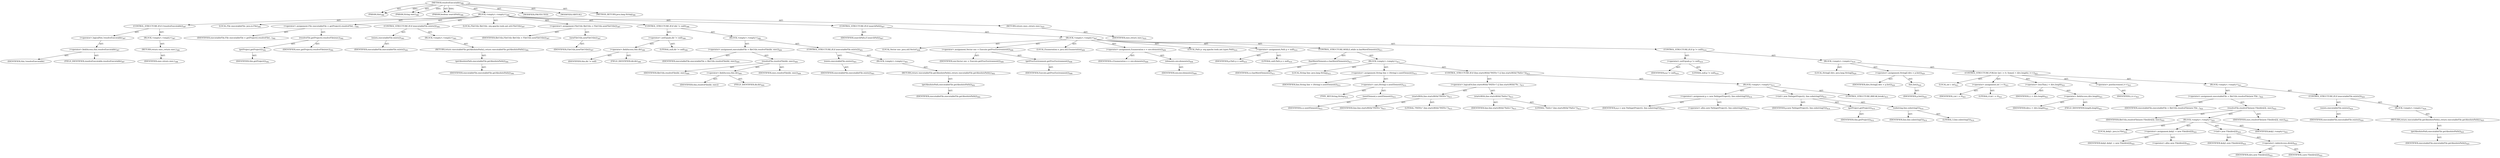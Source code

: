 digraph "resolveExecutable" {  
"111669149720" [label = <(METHOD,resolveExecutable)<SUB>386</SUB>> ]
"115964117001" [label = <(PARAM,this)<SUB>386</SUB>> ]
"115964117047" [label = <(PARAM,String exec)<SUB>386</SUB>> ]
"115964117048" [label = <(PARAM,boolean searchPath)<SUB>386</SUB>> ]
"25769803804" [label = <(BLOCK,&lt;empty&gt;,&lt;empty&gt;)<SUB>386</SUB>> ]
"47244640259" [label = <(CONTROL_STRUCTURE,IF,if (!resolveExecutable))<SUB>387</SUB>> ]
"30064771161" [label = <(&lt;operator&gt;.logicalNot,!resolveExecutable)<SUB>387</SUB>> ]
"30064771162" [label = <(&lt;operator&gt;.fieldAccess,this.resolveExecutable)<SUB>387</SUB>> ]
"68719476838" [label = <(IDENTIFIER,this,!resolveExecutable)> ]
"55834574888" [label = <(FIELD_IDENTIFIER,resolveExecutable,resolveExecutable)<SUB>387</SUB>> ]
"25769803805" [label = <(BLOCK,&lt;empty&gt;,&lt;empty&gt;)<SUB>387</SUB>> ]
"146028888066" [label = <(RETURN,return exec;,return exec;)<SUB>388</SUB>> ]
"68719476839" [label = <(IDENTIFIER,exec,return exec;)<SUB>388</SUB>> ]
"94489280514" [label = <(LOCAL,File executableFile: java.io.File)<SUB>392</SUB>> ]
"30064771163" [label = <(&lt;operator&gt;.assignment,File executableFile = getProject().resolveFile(...)<SUB>392</SUB>> ]
"68719476840" [label = <(IDENTIFIER,executableFile,File executableFile = getProject().resolveFile(...)<SUB>392</SUB>> ]
"30064771164" [label = <(resolveFile,getProject().resolveFile(exec))<SUB>392</SUB>> ]
"30064771165" [label = <(getProject,getProject())<SUB>392</SUB>> ]
"68719476746" [label = <(IDENTIFIER,this,getProject())<SUB>392</SUB>> ]
"68719476841" [label = <(IDENTIFIER,exec,getProject().resolveFile(exec))<SUB>392</SUB>> ]
"47244640260" [label = <(CONTROL_STRUCTURE,IF,if (executableFile.exists()))<SUB>393</SUB>> ]
"30064771166" [label = <(exists,executableFile.exists())<SUB>393</SUB>> ]
"68719476842" [label = <(IDENTIFIER,executableFile,executableFile.exists())<SUB>393</SUB>> ]
"25769803806" [label = <(BLOCK,&lt;empty&gt;,&lt;empty&gt;)<SUB>393</SUB>> ]
"146028888067" [label = <(RETURN,return executableFile.getAbsolutePath();,return executableFile.getAbsolutePath();)<SUB>394</SUB>> ]
"30064771167" [label = <(getAbsolutePath,executableFile.getAbsolutePath())<SUB>394</SUB>> ]
"68719476843" [label = <(IDENTIFIER,executableFile,executableFile.getAbsolutePath())<SUB>394</SUB>> ]
"94489280515" [label = <(LOCAL,FileUtils fileUtils: org.apache.tools.ant.util.FileUtils)<SUB>397</SUB>> ]
"30064771168" [label = <(&lt;operator&gt;.assignment,FileUtils fileUtils = FileUtils.newFileUtils())<SUB>397</SUB>> ]
"68719476844" [label = <(IDENTIFIER,fileUtils,FileUtils fileUtils = FileUtils.newFileUtils())<SUB>397</SUB>> ]
"30064771169" [label = <(newFileUtils,newFileUtils())<SUB>397</SUB>> ]
"68719476845" [label = <(IDENTIFIER,FileUtils,newFileUtils())<SUB>397</SUB>> ]
"47244640261" [label = <(CONTROL_STRUCTURE,IF,if (dir != null))<SUB>399</SUB>> ]
"30064771170" [label = <(&lt;operator&gt;.notEquals,dir != null)<SUB>399</SUB>> ]
"30064771171" [label = <(&lt;operator&gt;.fieldAccess,this.dir)<SUB>399</SUB>> ]
"68719476846" [label = <(IDENTIFIER,this,dir != null)> ]
"55834574889" [label = <(FIELD_IDENTIFIER,dir,dir)<SUB>399</SUB>> ]
"90194313234" [label = <(LITERAL,null,dir != null)<SUB>399</SUB>> ]
"25769803807" [label = <(BLOCK,&lt;empty&gt;,&lt;empty&gt;)<SUB>399</SUB>> ]
"30064771172" [label = <(&lt;operator&gt;.assignment,executableFile = fileUtils.resolveFile(dir, exec))<SUB>400</SUB>> ]
"68719476847" [label = <(IDENTIFIER,executableFile,executableFile = fileUtils.resolveFile(dir, exec))<SUB>400</SUB>> ]
"30064771173" [label = <(resolveFile,resolveFile(dir, exec))<SUB>400</SUB>> ]
"68719476848" [label = <(IDENTIFIER,fileUtils,resolveFile(dir, exec))<SUB>400</SUB>> ]
"30064771174" [label = <(&lt;operator&gt;.fieldAccess,this.dir)<SUB>400</SUB>> ]
"68719476849" [label = <(IDENTIFIER,this,resolveFile(dir, exec))> ]
"55834574890" [label = <(FIELD_IDENTIFIER,dir,dir)<SUB>400</SUB>> ]
"68719476850" [label = <(IDENTIFIER,exec,resolveFile(dir, exec))<SUB>400</SUB>> ]
"47244640262" [label = <(CONTROL_STRUCTURE,IF,if (executableFile.exists()))<SUB>401</SUB>> ]
"30064771175" [label = <(exists,executableFile.exists())<SUB>401</SUB>> ]
"68719476851" [label = <(IDENTIFIER,executableFile,executableFile.exists())<SUB>401</SUB>> ]
"25769803808" [label = <(BLOCK,&lt;empty&gt;,&lt;empty&gt;)<SUB>401</SUB>> ]
"146028888068" [label = <(RETURN,return executableFile.getAbsolutePath();,return executableFile.getAbsolutePath();)<SUB>402</SUB>> ]
"30064771176" [label = <(getAbsolutePath,executableFile.getAbsolutePath())<SUB>402</SUB>> ]
"68719476852" [label = <(IDENTIFIER,executableFile,executableFile.getAbsolutePath())<SUB>402</SUB>> ]
"47244640263" [label = <(CONTROL_STRUCTURE,IF,if (searchPath))<SUB>407</SUB>> ]
"68719476853" [label = <(IDENTIFIER,searchPath,if (searchPath))<SUB>407</SUB>> ]
"25769803809" [label = <(BLOCK,&lt;empty&gt;,&lt;empty&gt;)<SUB>407</SUB>> ]
"94489280516" [label = <(LOCAL,Vector env: java.util.Vector)<SUB>408</SUB>> ]
"30064771177" [label = <(&lt;operator&gt;.assignment,Vector env = Execute.getProcEnvironment())<SUB>408</SUB>> ]
"68719476854" [label = <(IDENTIFIER,env,Vector env = Execute.getProcEnvironment())<SUB>408</SUB>> ]
"30064771178" [label = <(getProcEnvironment,getProcEnvironment())<SUB>408</SUB>> ]
"68719476855" [label = <(IDENTIFIER,Execute,getProcEnvironment())<SUB>408</SUB>> ]
"94489280517" [label = <(LOCAL,Enumeration e: java.util.Enumeration)<SUB>409</SUB>> ]
"30064771179" [label = <(&lt;operator&gt;.assignment,Enumeration e = env.elements())<SUB>409</SUB>> ]
"68719476856" [label = <(IDENTIFIER,e,Enumeration e = env.elements())<SUB>409</SUB>> ]
"30064771180" [label = <(elements,env.elements())<SUB>409</SUB>> ]
"68719476857" [label = <(IDENTIFIER,env,env.elements())<SUB>409</SUB>> ]
"94489280518" [label = <(LOCAL,Path p: org.apache.tools.ant.types.Path)<SUB>410</SUB>> ]
"30064771181" [label = <(&lt;operator&gt;.assignment,Path p = null)<SUB>410</SUB>> ]
"68719476858" [label = <(IDENTIFIER,p,Path p = null)<SUB>410</SUB>> ]
"90194313235" [label = <(LITERAL,null,Path p = null)<SUB>410</SUB>> ]
"47244640264" [label = <(CONTROL_STRUCTURE,WHILE,while (e.hasMoreElements()))<SUB>411</SUB>> ]
"30064771182" [label = <(hasMoreElements,e.hasMoreElements())<SUB>411</SUB>> ]
"68719476859" [label = <(IDENTIFIER,e,e.hasMoreElements())<SUB>411</SUB>> ]
"25769803810" [label = <(BLOCK,&lt;empty&gt;,&lt;empty&gt;)<SUB>411</SUB>> ]
"94489280519" [label = <(LOCAL,String line: java.lang.String)<SUB>412</SUB>> ]
"30064771183" [label = <(&lt;operator&gt;.assignment,String line = (String) e.nextElement())<SUB>412</SUB>> ]
"68719476860" [label = <(IDENTIFIER,line,String line = (String) e.nextElement())<SUB>412</SUB>> ]
"30064771184" [label = <(&lt;operator&gt;.cast,(String) e.nextElement())<SUB>412</SUB>> ]
"180388626432" [label = <(TYPE_REF,String,String)<SUB>412</SUB>> ]
"30064771185" [label = <(nextElement,e.nextElement())<SUB>412</SUB>> ]
"68719476861" [label = <(IDENTIFIER,e,e.nextElement())<SUB>412</SUB>> ]
"47244640265" [label = <(CONTROL_STRUCTURE,IF,if (line.startsWith(&quot;PATH=&quot;) || line.startsWith(&quot;Path=&quot;)))<SUB>413</SUB>> ]
"30064771186" [label = <(&lt;operator&gt;.logicalOr,line.startsWith(&quot;PATH=&quot;) || line.startsWith(&quot;Pa...)<SUB>413</SUB>> ]
"30064771187" [label = <(startsWith,line.startsWith(&quot;PATH=&quot;))<SUB>413</SUB>> ]
"68719476862" [label = <(IDENTIFIER,line,line.startsWith(&quot;PATH=&quot;))<SUB>413</SUB>> ]
"90194313236" [label = <(LITERAL,&quot;PATH=&quot;,line.startsWith(&quot;PATH=&quot;))<SUB>413</SUB>> ]
"30064771188" [label = <(startsWith,line.startsWith(&quot;Path=&quot;))<SUB>413</SUB>> ]
"68719476863" [label = <(IDENTIFIER,line,line.startsWith(&quot;Path=&quot;))<SUB>413</SUB>> ]
"90194313237" [label = <(LITERAL,&quot;Path=&quot;,line.startsWith(&quot;Path=&quot;))<SUB>413</SUB>> ]
"25769803811" [label = <(BLOCK,&lt;empty&gt;,&lt;empty&gt;)<SUB>413</SUB>> ]
"30064771189" [label = <(&lt;operator&gt;.assignment,p = new Path(getProject(), line.substring(5)))<SUB>414</SUB>> ]
"68719476864" [label = <(IDENTIFIER,p,p = new Path(getProject(), line.substring(5)))<SUB>414</SUB>> ]
"30064771190" [label = <(&lt;operator&gt;.alloc,new Path(getProject(), line.substring(5)))<SUB>414</SUB>> ]
"30064771191" [label = <(&lt;init&gt;,new Path(getProject(), line.substring(5)))<SUB>414</SUB>> ]
"68719476865" [label = <(IDENTIFIER,p,new Path(getProject(), line.substring(5)))<SUB>414</SUB>> ]
"30064771192" [label = <(getProject,getProject())<SUB>414</SUB>> ]
"68719476747" [label = <(IDENTIFIER,this,getProject())<SUB>414</SUB>> ]
"30064771193" [label = <(substring,line.substring(5))<SUB>414</SUB>> ]
"68719476866" [label = <(IDENTIFIER,line,line.substring(5))<SUB>414</SUB>> ]
"90194313238" [label = <(LITERAL,5,line.substring(5))<SUB>414</SUB>> ]
"47244640266" [label = <(CONTROL_STRUCTURE,BREAK,break;)<SUB>415</SUB>> ]
"47244640267" [label = <(CONTROL_STRUCTURE,IF,if (p != null))<SUB>419</SUB>> ]
"30064771194" [label = <(&lt;operator&gt;.notEquals,p != null)<SUB>419</SUB>> ]
"68719476867" [label = <(IDENTIFIER,p,p != null)<SUB>419</SUB>> ]
"90194313239" [label = <(LITERAL,null,p != null)<SUB>419</SUB>> ]
"25769803812" [label = <(BLOCK,&lt;empty&gt;,&lt;empty&gt;)<SUB>419</SUB>> ]
"94489280520" [label = <(LOCAL,String[] dirs: java.lang.String[])<SUB>420</SUB>> ]
"30064771195" [label = <(&lt;operator&gt;.assignment,String[] dirs = p.list())<SUB>420</SUB>> ]
"68719476868" [label = <(IDENTIFIER,dirs,String[] dirs = p.list())<SUB>420</SUB>> ]
"30064771196" [label = <(list,list())<SUB>420</SUB>> ]
"68719476869" [label = <(IDENTIFIER,p,list())<SUB>420</SUB>> ]
"47244640268" [label = <(CONTROL_STRUCTURE,FOR,for (int i = 0; Some(i &lt; dirs.length); i++))<SUB>421</SUB>> ]
"94489280521" [label = <(LOCAL,int i: int)<SUB>421</SUB>> ]
"30064771197" [label = <(&lt;operator&gt;.assignment,int i = 0)<SUB>421</SUB>> ]
"68719476870" [label = <(IDENTIFIER,i,int i = 0)<SUB>421</SUB>> ]
"90194313240" [label = <(LITERAL,0,int i = 0)<SUB>421</SUB>> ]
"30064771198" [label = <(&lt;operator&gt;.lessThan,i &lt; dirs.length)<SUB>421</SUB>> ]
"68719476871" [label = <(IDENTIFIER,i,i &lt; dirs.length)<SUB>421</SUB>> ]
"30064771199" [label = <(&lt;operator&gt;.fieldAccess,dirs.length)<SUB>421</SUB>> ]
"68719476872" [label = <(IDENTIFIER,dirs,i &lt; dirs.length)<SUB>421</SUB>> ]
"55834574891" [label = <(FIELD_IDENTIFIER,length,length)<SUB>421</SUB>> ]
"30064771200" [label = <(&lt;operator&gt;.postIncrement,i++)<SUB>421</SUB>> ]
"68719476873" [label = <(IDENTIFIER,i,i++)<SUB>421</SUB>> ]
"25769803813" [label = <(BLOCK,&lt;empty&gt;,&lt;empty&gt;)<SUB>421</SUB>> ]
"30064771201" [label = <(&lt;operator&gt;.assignment,executableFile = fileUtils.resolveFile(new File...)<SUB>422</SUB>> ]
"68719476874" [label = <(IDENTIFIER,executableFile,executableFile = fileUtils.resolveFile(new File...)<SUB>422</SUB>> ]
"30064771202" [label = <(resolveFile,resolveFile(new File(dirs[i]), exec))<SUB>422</SUB>> ]
"68719476875" [label = <(IDENTIFIER,fileUtils,resolveFile(new File(dirs[i]), exec))<SUB>422</SUB>> ]
"25769803814" [label = <(BLOCK,&lt;empty&gt;,&lt;empty&gt;)<SUB>422</SUB>> ]
"94489280522" [label = <(LOCAL,$obj1: java.io.File)<SUB>422</SUB>> ]
"30064771203" [label = <(&lt;operator&gt;.assignment,$obj1 = new File(dirs[i]))<SUB>422</SUB>> ]
"68719476876" [label = <(IDENTIFIER,$obj1,$obj1 = new File(dirs[i]))<SUB>422</SUB>> ]
"30064771204" [label = <(&lt;operator&gt;.alloc,new File(dirs[i]))<SUB>422</SUB>> ]
"30064771205" [label = <(&lt;init&gt;,new File(dirs[i]))<SUB>422</SUB>> ]
"68719476877" [label = <(IDENTIFIER,$obj1,new File(dirs[i]))<SUB>422</SUB>> ]
"30064771206" [label = <(&lt;operator&gt;.indexAccess,dirs[i])<SUB>422</SUB>> ]
"68719476878" [label = <(IDENTIFIER,dirs,new File(dirs[i]))<SUB>422</SUB>> ]
"68719476879" [label = <(IDENTIFIER,i,new File(dirs[i]))<SUB>422</SUB>> ]
"68719476880" [label = <(IDENTIFIER,$obj1,&lt;empty&gt;)<SUB>422</SUB>> ]
"68719476881" [label = <(IDENTIFIER,exec,resolveFile(new File(dirs[i]), exec))<SUB>423</SUB>> ]
"47244640269" [label = <(CONTROL_STRUCTURE,IF,if (executableFile.exists()))<SUB>424</SUB>> ]
"30064771207" [label = <(exists,executableFile.exists())<SUB>424</SUB>> ]
"68719476882" [label = <(IDENTIFIER,executableFile,executableFile.exists())<SUB>424</SUB>> ]
"25769803815" [label = <(BLOCK,&lt;empty&gt;,&lt;empty&gt;)<SUB>424</SUB>> ]
"146028888069" [label = <(RETURN,return executableFile.getAbsolutePath();,return executableFile.getAbsolutePath();)<SUB>425</SUB>> ]
"30064771208" [label = <(getAbsolutePath,executableFile.getAbsolutePath())<SUB>425</SUB>> ]
"68719476883" [label = <(IDENTIFIER,executableFile,executableFile.getAbsolutePath())<SUB>425</SUB>> ]
"146028888070" [label = <(RETURN,return exec;,return exec;)<SUB>433</SUB>> ]
"68719476884" [label = <(IDENTIFIER,exec,return exec;)<SUB>433</SUB>> ]
"133143986239" [label = <(MODIFIER,PROTECTED)> ]
"133143986240" [label = <(MODIFIER,VIRTUAL)> ]
"128849018904" [label = <(METHOD_RETURN,java.lang.String)<SUB>386</SUB>> ]
  "111669149720" -> "115964117001"  [ label = "AST: "] 
  "111669149720" -> "115964117047"  [ label = "AST: "] 
  "111669149720" -> "115964117048"  [ label = "AST: "] 
  "111669149720" -> "25769803804"  [ label = "AST: "] 
  "111669149720" -> "133143986239"  [ label = "AST: "] 
  "111669149720" -> "133143986240"  [ label = "AST: "] 
  "111669149720" -> "128849018904"  [ label = "AST: "] 
  "25769803804" -> "47244640259"  [ label = "AST: "] 
  "25769803804" -> "94489280514"  [ label = "AST: "] 
  "25769803804" -> "30064771163"  [ label = "AST: "] 
  "25769803804" -> "47244640260"  [ label = "AST: "] 
  "25769803804" -> "94489280515"  [ label = "AST: "] 
  "25769803804" -> "30064771168"  [ label = "AST: "] 
  "25769803804" -> "47244640261"  [ label = "AST: "] 
  "25769803804" -> "47244640263"  [ label = "AST: "] 
  "25769803804" -> "146028888070"  [ label = "AST: "] 
  "47244640259" -> "30064771161"  [ label = "AST: "] 
  "47244640259" -> "25769803805"  [ label = "AST: "] 
  "30064771161" -> "30064771162"  [ label = "AST: "] 
  "30064771162" -> "68719476838"  [ label = "AST: "] 
  "30064771162" -> "55834574888"  [ label = "AST: "] 
  "25769803805" -> "146028888066"  [ label = "AST: "] 
  "146028888066" -> "68719476839"  [ label = "AST: "] 
  "30064771163" -> "68719476840"  [ label = "AST: "] 
  "30064771163" -> "30064771164"  [ label = "AST: "] 
  "30064771164" -> "30064771165"  [ label = "AST: "] 
  "30064771164" -> "68719476841"  [ label = "AST: "] 
  "30064771165" -> "68719476746"  [ label = "AST: "] 
  "47244640260" -> "30064771166"  [ label = "AST: "] 
  "47244640260" -> "25769803806"  [ label = "AST: "] 
  "30064771166" -> "68719476842"  [ label = "AST: "] 
  "25769803806" -> "146028888067"  [ label = "AST: "] 
  "146028888067" -> "30064771167"  [ label = "AST: "] 
  "30064771167" -> "68719476843"  [ label = "AST: "] 
  "30064771168" -> "68719476844"  [ label = "AST: "] 
  "30064771168" -> "30064771169"  [ label = "AST: "] 
  "30064771169" -> "68719476845"  [ label = "AST: "] 
  "47244640261" -> "30064771170"  [ label = "AST: "] 
  "47244640261" -> "25769803807"  [ label = "AST: "] 
  "30064771170" -> "30064771171"  [ label = "AST: "] 
  "30064771170" -> "90194313234"  [ label = "AST: "] 
  "30064771171" -> "68719476846"  [ label = "AST: "] 
  "30064771171" -> "55834574889"  [ label = "AST: "] 
  "25769803807" -> "30064771172"  [ label = "AST: "] 
  "25769803807" -> "47244640262"  [ label = "AST: "] 
  "30064771172" -> "68719476847"  [ label = "AST: "] 
  "30064771172" -> "30064771173"  [ label = "AST: "] 
  "30064771173" -> "68719476848"  [ label = "AST: "] 
  "30064771173" -> "30064771174"  [ label = "AST: "] 
  "30064771173" -> "68719476850"  [ label = "AST: "] 
  "30064771174" -> "68719476849"  [ label = "AST: "] 
  "30064771174" -> "55834574890"  [ label = "AST: "] 
  "47244640262" -> "30064771175"  [ label = "AST: "] 
  "47244640262" -> "25769803808"  [ label = "AST: "] 
  "30064771175" -> "68719476851"  [ label = "AST: "] 
  "25769803808" -> "146028888068"  [ label = "AST: "] 
  "146028888068" -> "30064771176"  [ label = "AST: "] 
  "30064771176" -> "68719476852"  [ label = "AST: "] 
  "47244640263" -> "68719476853"  [ label = "AST: "] 
  "47244640263" -> "25769803809"  [ label = "AST: "] 
  "25769803809" -> "94489280516"  [ label = "AST: "] 
  "25769803809" -> "30064771177"  [ label = "AST: "] 
  "25769803809" -> "94489280517"  [ label = "AST: "] 
  "25769803809" -> "30064771179"  [ label = "AST: "] 
  "25769803809" -> "94489280518"  [ label = "AST: "] 
  "25769803809" -> "30064771181"  [ label = "AST: "] 
  "25769803809" -> "47244640264"  [ label = "AST: "] 
  "25769803809" -> "47244640267"  [ label = "AST: "] 
  "30064771177" -> "68719476854"  [ label = "AST: "] 
  "30064771177" -> "30064771178"  [ label = "AST: "] 
  "30064771178" -> "68719476855"  [ label = "AST: "] 
  "30064771179" -> "68719476856"  [ label = "AST: "] 
  "30064771179" -> "30064771180"  [ label = "AST: "] 
  "30064771180" -> "68719476857"  [ label = "AST: "] 
  "30064771181" -> "68719476858"  [ label = "AST: "] 
  "30064771181" -> "90194313235"  [ label = "AST: "] 
  "47244640264" -> "30064771182"  [ label = "AST: "] 
  "47244640264" -> "25769803810"  [ label = "AST: "] 
  "30064771182" -> "68719476859"  [ label = "AST: "] 
  "25769803810" -> "94489280519"  [ label = "AST: "] 
  "25769803810" -> "30064771183"  [ label = "AST: "] 
  "25769803810" -> "47244640265"  [ label = "AST: "] 
  "30064771183" -> "68719476860"  [ label = "AST: "] 
  "30064771183" -> "30064771184"  [ label = "AST: "] 
  "30064771184" -> "180388626432"  [ label = "AST: "] 
  "30064771184" -> "30064771185"  [ label = "AST: "] 
  "30064771185" -> "68719476861"  [ label = "AST: "] 
  "47244640265" -> "30064771186"  [ label = "AST: "] 
  "47244640265" -> "25769803811"  [ label = "AST: "] 
  "30064771186" -> "30064771187"  [ label = "AST: "] 
  "30064771186" -> "30064771188"  [ label = "AST: "] 
  "30064771187" -> "68719476862"  [ label = "AST: "] 
  "30064771187" -> "90194313236"  [ label = "AST: "] 
  "30064771188" -> "68719476863"  [ label = "AST: "] 
  "30064771188" -> "90194313237"  [ label = "AST: "] 
  "25769803811" -> "30064771189"  [ label = "AST: "] 
  "25769803811" -> "30064771191"  [ label = "AST: "] 
  "25769803811" -> "47244640266"  [ label = "AST: "] 
  "30064771189" -> "68719476864"  [ label = "AST: "] 
  "30064771189" -> "30064771190"  [ label = "AST: "] 
  "30064771191" -> "68719476865"  [ label = "AST: "] 
  "30064771191" -> "30064771192"  [ label = "AST: "] 
  "30064771191" -> "30064771193"  [ label = "AST: "] 
  "30064771192" -> "68719476747"  [ label = "AST: "] 
  "30064771193" -> "68719476866"  [ label = "AST: "] 
  "30064771193" -> "90194313238"  [ label = "AST: "] 
  "47244640267" -> "30064771194"  [ label = "AST: "] 
  "47244640267" -> "25769803812"  [ label = "AST: "] 
  "30064771194" -> "68719476867"  [ label = "AST: "] 
  "30064771194" -> "90194313239"  [ label = "AST: "] 
  "25769803812" -> "94489280520"  [ label = "AST: "] 
  "25769803812" -> "30064771195"  [ label = "AST: "] 
  "25769803812" -> "47244640268"  [ label = "AST: "] 
  "30064771195" -> "68719476868"  [ label = "AST: "] 
  "30064771195" -> "30064771196"  [ label = "AST: "] 
  "30064771196" -> "68719476869"  [ label = "AST: "] 
  "47244640268" -> "94489280521"  [ label = "AST: "] 
  "47244640268" -> "30064771197"  [ label = "AST: "] 
  "47244640268" -> "30064771198"  [ label = "AST: "] 
  "47244640268" -> "30064771200"  [ label = "AST: "] 
  "47244640268" -> "25769803813"  [ label = "AST: "] 
  "30064771197" -> "68719476870"  [ label = "AST: "] 
  "30064771197" -> "90194313240"  [ label = "AST: "] 
  "30064771198" -> "68719476871"  [ label = "AST: "] 
  "30064771198" -> "30064771199"  [ label = "AST: "] 
  "30064771199" -> "68719476872"  [ label = "AST: "] 
  "30064771199" -> "55834574891"  [ label = "AST: "] 
  "30064771200" -> "68719476873"  [ label = "AST: "] 
  "25769803813" -> "30064771201"  [ label = "AST: "] 
  "25769803813" -> "47244640269"  [ label = "AST: "] 
  "30064771201" -> "68719476874"  [ label = "AST: "] 
  "30064771201" -> "30064771202"  [ label = "AST: "] 
  "30064771202" -> "68719476875"  [ label = "AST: "] 
  "30064771202" -> "25769803814"  [ label = "AST: "] 
  "30064771202" -> "68719476881"  [ label = "AST: "] 
  "25769803814" -> "94489280522"  [ label = "AST: "] 
  "25769803814" -> "30064771203"  [ label = "AST: "] 
  "25769803814" -> "30064771205"  [ label = "AST: "] 
  "25769803814" -> "68719476880"  [ label = "AST: "] 
  "30064771203" -> "68719476876"  [ label = "AST: "] 
  "30064771203" -> "30064771204"  [ label = "AST: "] 
  "30064771205" -> "68719476877"  [ label = "AST: "] 
  "30064771205" -> "30064771206"  [ label = "AST: "] 
  "30064771206" -> "68719476878"  [ label = "AST: "] 
  "30064771206" -> "68719476879"  [ label = "AST: "] 
  "47244640269" -> "30064771207"  [ label = "AST: "] 
  "47244640269" -> "25769803815"  [ label = "AST: "] 
  "30064771207" -> "68719476882"  [ label = "AST: "] 
  "25769803815" -> "146028888069"  [ label = "AST: "] 
  "146028888069" -> "30064771208"  [ label = "AST: "] 
  "30064771208" -> "68719476883"  [ label = "AST: "] 
  "146028888070" -> "68719476884"  [ label = "AST: "] 
  "111669149720" -> "115964117001"  [ label = "DDG: "] 
  "111669149720" -> "115964117047"  [ label = "DDG: "] 
  "111669149720" -> "115964117048"  [ label = "DDG: "] 
}
